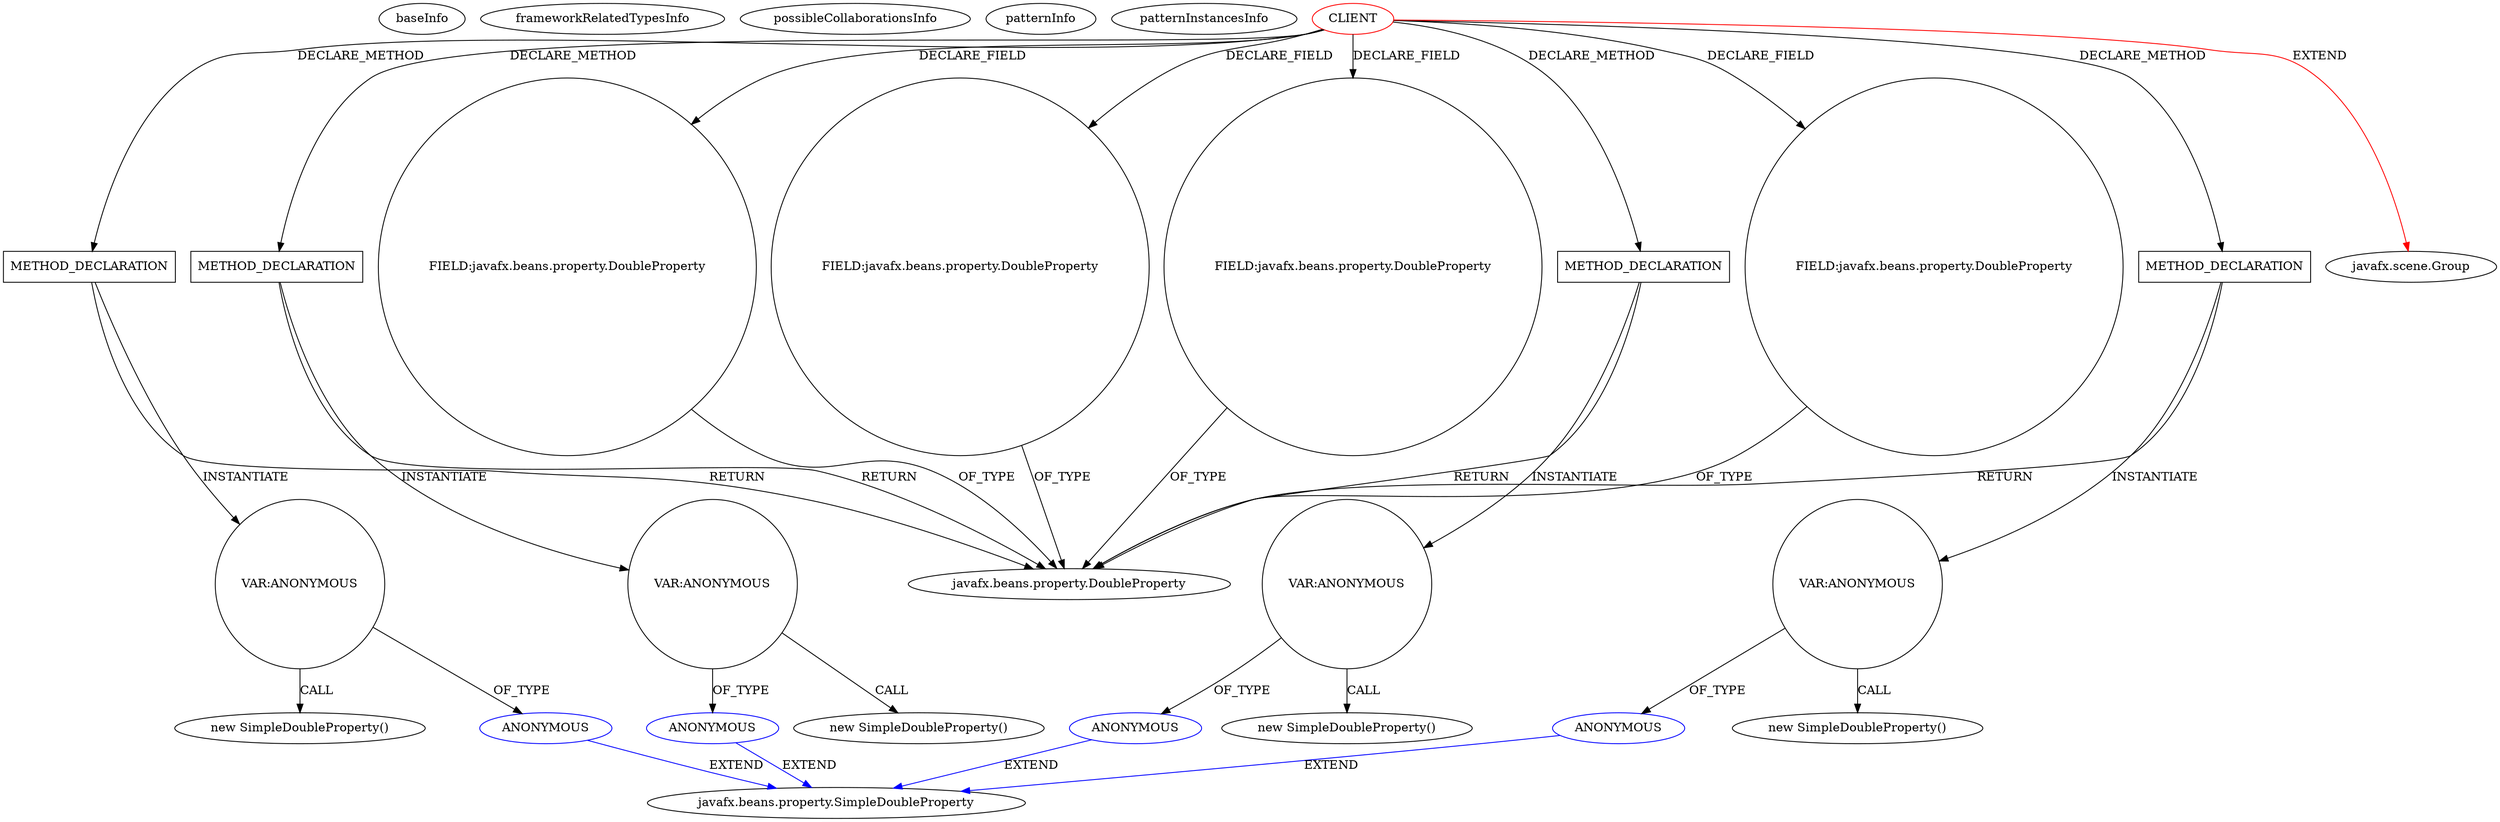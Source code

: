 digraph {
baseInfo[graphId=2378,category="pattern",isAnonymous=false,possibleRelation=true]
frameworkRelatedTypesInfo[0="javafx.scene.Group"]
possibleCollaborationsInfo[0="2378~INSTANTIATION-CLIENT_METHOD_DECLARATION-~javafx.scene.Group ~javafx.beans.property.SimpleDoubleProperty ~false~true",1="2378~INSTANTIATION-CLIENT_METHOD_DECLARATION-~javafx.scene.Group ~javafx.beans.property.SimpleDoubleProperty ~false~true",2="2378~INSTANTIATION-CLIENT_METHOD_DECLARATION-~javafx.scene.Group ~javafx.beans.property.SimpleDoubleProperty ~false~true",3="2378~INSTANTIATION-CLIENT_METHOD_DECLARATION-~javafx.scene.Group ~javafx.beans.property.SimpleDoubleProperty ~false~true"]
patternInfo[frequency=2.0,patternRootClient=0]
patternInstancesInfo[0="Jojal-RadialMenu~/Jojal-RadialMenu/RadialMenu-master/src/main/java/fr/jojal/widget/radial/menu/RadialMenu.java~RadialMenu~698",1="Jojal-RadialMenu~/Jojal-RadialMenu/RadialMenu-master/src/main/java/fr/jojal/widget/radial/item/RadialItem.java~RadialItem~690"]
121[label="javafx.beans.property.SimpleDoubleProperty",vertexType="FRAMEWORK_CLASS_TYPE",isFrameworkType=false]
176[label="ANONYMOUS",vertexType="REFERENCE_ANONYMOUS_DECLARATION",isFrameworkType=false,color=blue]
120[label="ANONYMOUS",vertexType="REFERENCE_ANONYMOUS_DECLARATION",isFrameworkType=false,color=blue]
134[label="ANONYMOUS",vertexType="REFERENCE_ANONYMOUS_DECLARATION",isFrameworkType=false,color=blue]
148[label="ANONYMOUS",vertexType="REFERENCE_ANONYMOUS_DECLARATION",isFrameworkType=false,color=blue]
147[label="VAR:ANONYMOUS",vertexType="VARIABLE_EXPRESION",isFrameworkType=false,shape=circle]
175[label="VAR:ANONYMOUS",vertexType="VARIABLE_EXPRESION",isFrameworkType=false,shape=circle]
119[label="VAR:ANONYMOUS",vertexType="VARIABLE_EXPRESION",isFrameworkType=false,shape=circle]
133[label="VAR:ANONYMOUS",vertexType="VARIABLE_EXPRESION",isFrameworkType=false,shape=circle]
144[label="METHOD_DECLARATION",vertexType="CLIENT_METHOD_DECLARATION",isFrameworkType=false,shape=box]
0[label="CLIENT",vertexType="ROOT_CLIENT_CLASS_DECLARATION",isFrameworkType=false,color=red]
174[label="new SimpleDoubleProperty()",vertexType="CONSTRUCTOR_CALL",isFrameworkType=false]
132[label="new SimpleDoubleProperty()",vertexType="CONSTRUCTOR_CALL",isFrameworkType=false]
146[label="new SimpleDoubleProperty()",vertexType="CONSTRUCTOR_CALL",isFrameworkType=false]
118[label="new SimpleDoubleProperty()",vertexType="CONSTRUCTOR_CALL",isFrameworkType=false]
130[label="METHOD_DECLARATION",vertexType="CLIENT_METHOD_DECLARATION",isFrameworkType=false,shape=box]
116[label="METHOD_DECLARATION",vertexType="CLIENT_METHOD_DECLARATION",isFrameworkType=false,shape=box]
172[label="METHOD_DECLARATION",vertexType="CLIENT_METHOD_DECLARATION",isFrameworkType=false,shape=box]
24[label="FIELD:javafx.beans.property.DoubleProperty",vertexType="FIELD_DECLARATION",isFrameworkType=false,shape=circle]
10[label="FIELD:javafx.beans.property.DoubleProperty",vertexType="FIELD_DECLARATION",isFrameworkType=false,shape=circle]
12[label="FIELD:javafx.beans.property.DoubleProperty",vertexType="FIELD_DECLARATION",isFrameworkType=false,shape=circle]
6[label="FIELD:javafx.beans.property.DoubleProperty",vertexType="FIELD_DECLARATION",isFrameworkType=false,shape=circle]
1[label="javafx.scene.Group",vertexType="FRAMEWORK_CLASS_TYPE",isFrameworkType=false]
7[label="javafx.beans.property.DoubleProperty",vertexType="FRAMEWORK_CLASS_TYPE",isFrameworkType=false]
172->175[label="INSTANTIATE"]
0->6[label="DECLARE_FIELD"]
175->176[label="OF_TYPE"]
0->1[label="EXTEND",color=red]
10->7[label="OF_TYPE"]
0->12[label="DECLARE_FIELD"]
24->7[label="OF_TYPE"]
176->121[label="EXTEND",color=blue]
144->147[label="INSTANTIATE"]
6->7[label="OF_TYPE"]
0->116[label="DECLARE_METHOD"]
116->7[label="RETURN"]
116->119[label="INSTANTIATE"]
0->24[label="DECLARE_FIELD"]
147->146[label="CALL"]
120->121[label="EXTEND",color=blue]
175->174[label="CALL"]
144->7[label="RETURN"]
12->7[label="OF_TYPE"]
133->132[label="CALL"]
134->121[label="EXTEND",color=blue]
172->7[label="RETURN"]
0->172[label="DECLARE_METHOD"]
0->130[label="DECLARE_METHOD"]
130->133[label="INSTANTIATE"]
119->118[label="CALL"]
133->134[label="OF_TYPE"]
119->120[label="OF_TYPE"]
0->10[label="DECLARE_FIELD"]
148->121[label="EXTEND",color=blue]
130->7[label="RETURN"]
0->144[label="DECLARE_METHOD"]
147->148[label="OF_TYPE"]
}

